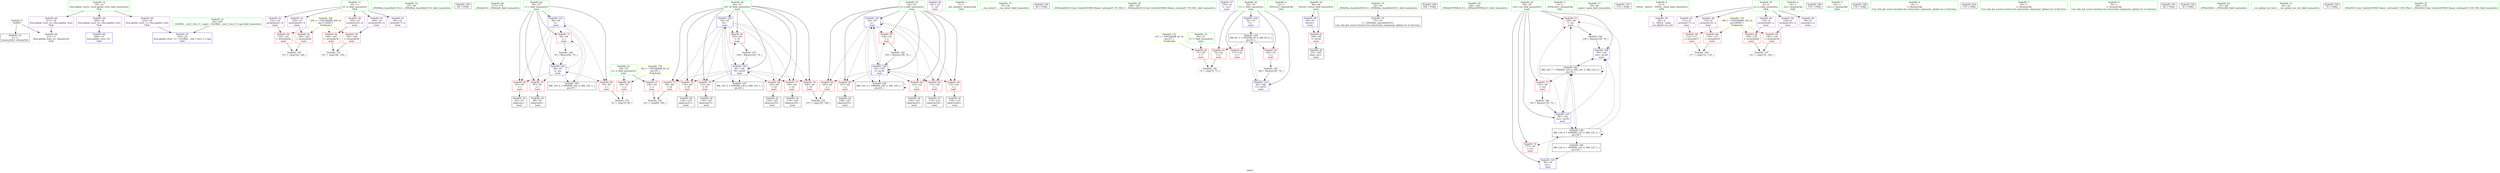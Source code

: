 digraph "SVFG" {
	label="SVFG";

	Node0x55f9d14083f0 [shape=record,color=grey,label="{NodeID: 0\nNullPtr}"];
	Node0x55f9d14083f0 -> Node0x55f9d141eda0[style=solid];
	Node0x55f9d14083f0 -> Node0x55f9d141fd00[style=solid];
	Node0x55f9d1431cf0 [shape=record,color=yellow,style=double,label="{NodeID: 180\n20V_1 = ENCHI(MR_20V_0)\npts\{110000 \}\nFun[main]}"];
	Node0x55f9d1431cf0 -> Node0x55f9d1422dd0[style=dashed];
	Node0x55f9d1431cf0 -> Node0x55f9d1422ea0[style=dashed];
	Node0x55f9d1431cf0 -> Node0x55f9d1423110[style=dashed];
	Node0x55f9d1431cf0 -> Node0x55f9d14231e0[style=dashed];
	Node0x55f9d141fc00 [shape=record,color=blue,label="{NodeID: 97\n210\<--20\nllvm.global_ctors_1\<--_GLOBAL__sub_I_fero_0_1.cpp\nGlob }"];
	Node0x55f9d1409180 [shape=record,color=green,label="{NodeID: 14\n27\<--28\n_ZNSt8ios_base4InitC1Ev\<--_ZNSt8ios_base4InitC1Ev_field_insensitive\n}"];
	Node0x55f9d14232b0 [shape=record,color=black,label="{NodeID: 194\n86 = PHI()\n}"];
	Node0x55f9d141ea00 [shape=record,color=green,label="{NodeID: 28\n173\<--174\n_ZNSolsEi\<--_ZNSolsEi_field_insensitive\n}"];
	Node0x55f9d141f620 [shape=record,color=black,label="{NodeID: 42\n144\<--143\nidxprom33\<--\nmain\n}"];
	Node0x55f9d14211a0 [shape=record,color=purple,label="{NodeID: 56\n167\<--14\n\<--.str\nmain\n}"];
	Node0x55f9d1427550 [shape=record,color=grey,label="{NodeID: 153\n81 = cmp(79, 80, )\n}"];
	Node0x55f9d1421d90 [shape=record,color=red,label="{NodeID: 70\n87\<--56\n\<--i\nmain\n}"];
	Node0x55f9d1421d90 -> Node0x55f9d141f070[style=solid];
	Node0x55f9d142f6d0 [shape=record,color=black,label="{NodeID: 167\nMR_14V_2 = PHI(MR_14V_4, MR_14V_1, )\npts\{61 \}\n}"];
	Node0x55f9d142f6d0 -> Node0x55f9d1420210[style=dashed];
	Node0x55f9d14228f0 [shape=record,color=red,label="{NodeID: 84\n123\<--62\n\<--j\nmain\n}"];
	Node0x55f9d14228f0 -> Node0x55f9d141f3b0[style=solid];
	Node0x55f9d1407500 [shape=record,color=green,label="{NodeID: 1\n7\<--1\n__dso_handle\<--dummyObj\nGlob }"];
	Node0x55f9d141fd00 [shape=record,color=blue, style = dotted,label="{NodeID: 98\n211\<--3\nllvm.global_ctors_2\<--dummyVal\nGlob }"];
	Node0x55f9d1409250 [shape=record,color=green,label="{NodeID: 15\n33\<--34\n__cxa_atexit\<--__cxa_atexit_field_insensitive\n}"];
	Node0x55f9d1423410 [shape=record,color=black,label="{NodeID: 195\n90 = PHI()\n}"];
	Node0x55f9d141ead0 [shape=record,color=green,label="{NodeID: 29\n180\<--181\n_ZSt4endlIcSt11char_traitsIcEERSt13basic_ostreamIT_T0_ES6_\<--_ZSt4endlIcSt11char_traitsIcEERSt13basic_ostreamIT_T0_ES6__field_insensitive\n}"];
	Node0x55f9d141f6f0 [shape=record,color=black,label="{NodeID: 43\n148\<--147\nidxprom35\<--\nmain\n}"];
	Node0x55f9d1421270 [shape=record,color=purple,label="{NodeID: 57\n175\<--16\n\<--.str.1\nmain\n}"];
	Node0x55f9d14276d0 [shape=record,color=grey,label="{NodeID: 154\n74 = cmp(72, 73, )\n}"];
	Node0x55f9d1421e60 [shape=record,color=red,label="{NodeID: 71\n92\<--56\n\<--i\nmain\n}"];
	Node0x55f9d1421e60 -> Node0x55f9d1426ad0[style=solid];
	Node0x55f9d142fbd0 [shape=record,color=black,label="{NodeID: 168\nMR_16V_2 = PHI(MR_16V_3, MR_16V_1, )\npts\{63 \}\n}"];
	Node0x55f9d142fbd0 -> Node0x55f9d14202e0[style=dashed];
	Node0x55f9d142fbd0 -> Node0x55f9d142fbd0[style=dashed];
	Node0x55f9d14229c0 [shape=record,color=red,label="{NodeID: 85\n137\<--62\n\<--j\nmain\n}"];
	Node0x55f9d14229c0 -> Node0x55f9d141f550[style=solid];
	Node0x55f9d1408740 [shape=record,color=green,label="{NodeID: 2\n12\<--1\n_ZSt3cin\<--dummyObj\nGlob }"];
	Node0x55f9d141fe00 [shape=record,color=blue,label="{NodeID: 99\n48\<--65\nretval\<--\nmain\n}"];
	Node0x55f9d141fe00 -> Node0x55f9d1421640[style=dashed];
	Node0x55f9d1409320 [shape=record,color=green,label="{NodeID: 16\n32\<--38\n_ZNSt8ios_base4InitD1Ev\<--_ZNSt8ios_base4InitD1Ev_field_insensitive\n}"];
	Node0x55f9d1409320 -> Node0x55f9d141eea0[style=solid];
	Node0x55f9d14234e0 [shape=record,color=black,label="{NodeID: 196\n168 = PHI()\n}"];
	Node0x55f9d141eba0 [shape=record,color=green,label="{NodeID: 30\n182\<--183\n_ZNSolsEPFRSoS_E\<--_ZNSolsEPFRSoS_E_field_insensitive\n}"];
	Node0x55f9d141f7c0 [shape=record,color=black,label="{NodeID: 44\n47\<--189\nmain_ret\<--\nmain\n}"];
	Node0x55f9d1421340 [shape=record,color=purple,label="{NodeID: 58\n209\<--18\nllvm.global_ctors_0\<--llvm.global_ctors\nGlob }"];
	Node0x55f9d1421340 -> Node0x55f9d141fb00[style=solid];
	Node0x55f9d1427850 [shape=record,color=grey,label="{NodeID: 155\n107 = cmp(105, 106, )\n}"];
	Node0x55f9d1421f30 [shape=record,color=red,label="{NodeID: 72\n129\<--58\n\<--res\nmain\n}"];
	Node0x55f9d1421f30 -> Node0x55f9d14267d0[style=solid];
	Node0x55f9d1422a90 [shape=record,color=red,label="{NodeID: 86\n147\<--62\n\<--j\nmain\n}"];
	Node0x55f9d1422a90 -> Node0x55f9d141f6f0[style=solid];
	Node0x55f9d1408a80 [shape=record,color=green,label="{NodeID: 3\n13\<--1\n_ZSt4cout\<--dummyObj\nGlob }"];
	Node0x55f9d141fed0 [shape=record,color=blue,label="{NodeID: 100\n52\<--70\nC\<--\nmain\n}"];
	Node0x55f9d141fed0 -> Node0x55f9d142e7d0[style=dashed];
	Node0x55f9d141e190 [shape=record,color=green,label="{NodeID: 17\n45\<--46\nmain\<--main_field_insensitive\n}"];
	Node0x55f9d1423610 [shape=record,color=black,label="{NodeID: 197\n172 = PHI()\n}"];
	Node0x55f9d141eca0 [shape=record,color=green,label="{NodeID: 31\n20\<--205\n_GLOBAL__sub_I_fero_0_1.cpp\<--_GLOBAL__sub_I_fero_0_1.cpp_field_insensitive\n}"];
	Node0x55f9d141eca0 -> Node0x55f9d141fc00[style=solid];
	Node0x55f9d141f890 [shape=record,color=purple,label="{NodeID: 45\n29\<--4\n\<--_ZStL8__ioinit\n__cxx_global_var_init\n}"];
	Node0x55f9d1421440 [shape=record,color=purple,label="{NodeID: 59\n210\<--18\nllvm.global_ctors_1\<--llvm.global_ctors\nGlob }"];
	Node0x55f9d1421440 -> Node0x55f9d141fc00[style=solid];
	Node0x55f9d14279d0 [shape=record,color=grey,label="{NodeID: 156\n117 = cmp(112, 116, )\n}"];
	Node0x55f9d1422000 [shape=record,color=red,label="{NodeID: 73\n153\<--58\n\<--res\nmain\n}"];
	Node0x55f9d1422000 -> Node0x55f9d1426f50[style=solid];
	Node0x55f9d1422b60 [shape=record,color=red,label="{NodeID: 87\n158\<--62\n\<--j\nmain\n}"];
	Node0x55f9d1422b60 -> Node0x55f9d1426dd0[style=solid];
	Node0x55f9d1409de0 [shape=record,color=green,label="{NodeID: 4\n14\<--1\n.str\<--dummyObj\nGlob }"];
	Node0x55f9d141ffa0 [shape=record,color=blue,label="{NodeID: 101\n56\<--65\ni\<--\nmain\n}"];
	Node0x55f9d141ffa0 -> Node0x55f9d1421bf0[style=dashed];
	Node0x55f9d141ffa0 -> Node0x55f9d1421cc0[style=dashed];
	Node0x55f9d141ffa0 -> Node0x55f9d1421d90[style=dashed];
	Node0x55f9d141ffa0 -> Node0x55f9d1421e60[style=dashed];
	Node0x55f9d141ffa0 -> Node0x55f9d1420070[style=dashed];
	Node0x55f9d141ffa0 -> Node0x55f9d142ecd0[style=dashed];
	Node0x55f9d141e220 [shape=record,color=green,label="{NodeID: 18\n48\<--49\nretval\<--retval_field_insensitive\nmain\n}"];
	Node0x55f9d141e220 -> Node0x55f9d1421640[style=solid];
	Node0x55f9d141e220 -> Node0x55f9d141fe00[style=solid];
	Node0x55f9d1423710 [shape=record,color=black,label="{NodeID: 198\n176 = PHI()\n}"];
	Node0x55f9d141eda0 [shape=record,color=black,label="{NodeID: 32\n2\<--3\ndummyVal\<--dummyVal\n}"];
	Node0x55f9d141f960 [shape=record,color=purple,label="{NodeID: 46\n85\<--8\narrayidx\<--a\nmain\n}"];
	Node0x55f9d1421540 [shape=record,color=purple,label="{NodeID: 60\n211\<--18\nllvm.global_ctors_2\<--llvm.global_ctors\nGlob }"];
	Node0x55f9d1421540 -> Node0x55f9d141fd00[style=solid];
	Node0x55f9d1427b50 [shape=record,color=grey,label="{NodeID: 157\n141 = cmp(136, 140, )\n}"];
	Node0x55f9d14220d0 [shape=record,color=red,label="{NodeID: 74\n177\<--58\n\<--res\nmain\n}"];
	Node0x55f9d1422c30 [shape=record,color=red,label="{NodeID: 88\n112\<--111\n\<--arrayidx17\nmain\n}"];
	Node0x55f9d1422c30 -> Node0x55f9d14279d0[style=solid];
	Node0x55f9d1409e70 [shape=record,color=green,label="{NodeID: 5\n16\<--1\n.str.1\<--dummyObj\nGlob }"];
	Node0x55f9d1420070 [shape=record,color=blue,label="{NodeID: 102\n56\<--93\ni\<--inc\nmain\n}"];
	Node0x55f9d1420070 -> Node0x55f9d1421bf0[style=dashed];
	Node0x55f9d1420070 -> Node0x55f9d1421cc0[style=dashed];
	Node0x55f9d1420070 -> Node0x55f9d1421d90[style=dashed];
	Node0x55f9d1420070 -> Node0x55f9d1421e60[style=dashed];
	Node0x55f9d1420070 -> Node0x55f9d1420070[style=dashed];
	Node0x55f9d1420070 -> Node0x55f9d142ecd0[style=dashed];
	Node0x55f9d141e2b0 [shape=record,color=green,label="{NodeID: 19\n50\<--51\nT\<--T_field_insensitive\nmain\n}"];
	Node0x55f9d141e2b0 -> Node0x55f9d1421710[style=solid];
	Node0x55f9d1423810 [shape=record,color=black,label="{NodeID: 199\n178 = PHI()\n}"];
	Node0x55f9d141eea0 [shape=record,color=black,label="{NodeID: 33\n31\<--32\n\<--_ZNSt8ios_base4InitD1Ev\nCan only get source location for instruction, argument, global var or function.}"];
	Node0x55f9d141fa30 [shape=record,color=purple,label="{NodeID: 47\n111\<--8\narrayidx17\<--a\nmain\n}"];
	Node0x55f9d141fa30 -> Node0x55f9d1422c30[style=solid];
	Node0x55f9d14267d0 [shape=record,color=grey,label="{NodeID: 144\n130 = Binary(129, 70, )\n}"];
	Node0x55f9d14267d0 -> Node0x55f9d14203b0[style=solid];
	Node0x55f9d1421640 [shape=record,color=red,label="{NodeID: 61\n189\<--48\n\<--retval\nmain\n}"];
	Node0x55f9d1421640 -> Node0x55f9d141f7c0[style=solid];
	Node0x55f9d142c9d0 [shape=record,color=black,label="{NodeID: 158\nMR_12V_4 = PHI(MR_12V_5, MR_12V_3, )\npts\{59 \}\n}"];
	Node0x55f9d142c9d0 -> Node0x55f9d1421f30[style=dashed];
	Node0x55f9d142c9d0 -> Node0x55f9d14220d0[style=dashed];
	Node0x55f9d142c9d0 -> Node0x55f9d14203b0[style=dashed];
	Node0x55f9d142c9d0 -> Node0x55f9d142c9d0[style=dashed];
	Node0x55f9d142c9d0 -> Node0x55f9d142e2d0[style=dashed];
	Node0x55f9d142c9d0 -> Node0x55f9d142f1d0[style=dashed];
	Node0x55f9d14221a0 [shape=record,color=red,label="{NodeID: 75\n99\<--60\n\<--i9\nmain\n}"];
	Node0x55f9d14221a0 -> Node0x55f9d14273d0[style=solid];
	Node0x55f9d14315f0 [shape=record,color=yellow,style=double,label="{NodeID: 172\n4V_1 = ENCHI(MR_4V_0)\npts\{51 \}\nFun[main]}"];
	Node0x55f9d14315f0 -> Node0x55f9d1421710[style=dashed];
	Node0x55f9d1422d00 [shape=record,color=red,label="{NodeID: 89\n116\<--115\n\<--arrayidx19\nmain\n}"];
	Node0x55f9d1422d00 -> Node0x55f9d14279d0[style=solid];
	Node0x55f9d1408c30 [shape=record,color=green,label="{NodeID: 6\n19\<--1\n\<--dummyObj\nCan only get source location for instruction, argument, global var or function.}"];
	Node0x55f9d1420140 [shape=record,color=blue,label="{NodeID: 103\n58\<--65\nres\<--\nmain\n}"];
	Node0x55f9d1420140 -> Node0x55f9d142c9d0[style=dashed];
	Node0x55f9d141e380 [shape=record,color=green,label="{NodeID: 20\n52\<--53\nC\<--C_field_insensitive\nmain\n}"];
	Node0x55f9d141e380 -> Node0x55f9d14217e0[style=solid];
	Node0x55f9d141e380 -> Node0x55f9d14218b0[style=solid];
	Node0x55f9d141e380 -> Node0x55f9d1421980[style=solid];
	Node0x55f9d141e380 -> Node0x55f9d141fed0[style=solid];
	Node0x55f9d141e380 -> Node0x55f9d14206f0[style=solid];
	Node0x55f9d1423910 [shape=record,color=black,label="{NodeID: 200\n179 = PHI()\n}"];
	Node0x55f9d141efa0 [shape=record,color=black,label="{NodeID: 34\n84\<--83\nidxprom\<--\nmain\n}"];
	Node0x55f9d1420b20 [shape=record,color=purple,label="{NodeID: 48\n115\<--8\narrayidx19\<--a\nmain\n}"];
	Node0x55f9d1420b20 -> Node0x55f9d1422d00[style=solid];
	Node0x55f9d1426950 [shape=record,color=grey,label="{NodeID: 145\n186 = Binary(185, 70, )\n}"];
	Node0x55f9d1426950 -> Node0x55f9d14206f0[style=solid];
	Node0x55f9d1421710 [shape=record,color=red,label="{NodeID: 62\n73\<--50\n\<--T\nmain\n}"];
	Node0x55f9d1421710 -> Node0x55f9d14276d0[style=solid];
	Node0x55f9d1422270 [shape=record,color=red,label="{NodeID: 76\n106\<--60\n\<--i9\nmain\n}"];
	Node0x55f9d1422270 -> Node0x55f9d1427850[style=solid];
	Node0x55f9d1422dd0 [shape=record,color=red,label="{NodeID: 90\n122\<--121\n\<--arrayidx22\nmain\n}"];
	Node0x55f9d1422dd0 -> Node0x55f9d14270d0[style=solid];
	Node0x55f9d1408cc0 [shape=record,color=green,label="{NodeID: 7\n65\<--1\n\<--dummyObj\nCan only get source location for instruction, argument, global var or function.}"];
	Node0x55f9d1420210 [shape=record,color=blue,label="{NodeID: 104\n60\<--65\ni9\<--\nmain\n}"];
	Node0x55f9d1420210 -> Node0x55f9d14221a0[style=dashed];
	Node0x55f9d1420210 -> Node0x55f9d1422270[style=dashed];
	Node0x55f9d1420210 -> Node0x55f9d1422340[style=dashed];
	Node0x55f9d1420210 -> Node0x55f9d1422410[style=dashed];
	Node0x55f9d1420210 -> Node0x55f9d14224e0[style=dashed];
	Node0x55f9d1420210 -> Node0x55f9d14225b0[style=dashed];
	Node0x55f9d1420210 -> Node0x55f9d1422680[style=dashed];
	Node0x55f9d1420210 -> Node0x55f9d1420620[style=dashed];
	Node0x55f9d1420210 -> Node0x55f9d142f6d0[style=dashed];
	Node0x55f9d141e450 [shape=record,color=green,label="{NodeID: 21\n54\<--55\nn\<--n_field_insensitive\nmain\n}"];
	Node0x55f9d141e450 -> Node0x55f9d1421a50[style=solid];
	Node0x55f9d141e450 -> Node0x55f9d1421b20[style=solid];
	Node0x55f9d141f070 [shape=record,color=black,label="{NodeID: 35\n88\<--87\nidxprom6\<--\nmain\n}"];
	Node0x55f9d1420bf0 [shape=record,color=purple,label="{NodeID: 49\n135\<--8\narrayidx28\<--a\nmain\n}"];
	Node0x55f9d1420bf0 -> Node0x55f9d1422f70[style=solid];
	Node0x55f9d1426ad0 [shape=record,color=grey,label="{NodeID: 146\n93 = Binary(92, 70, )\n}"];
	Node0x55f9d1426ad0 -> Node0x55f9d1420070[style=solid];
	Node0x55f9d14217e0 [shape=record,color=red,label="{NodeID: 63\n72\<--52\n\<--C\nmain\n}"];
	Node0x55f9d14217e0 -> Node0x55f9d14276d0[style=solid];
	Node0x55f9d1422340 [shape=record,color=red,label="{NodeID: 77\n109\<--60\n\<--i9\nmain\n}"];
	Node0x55f9d1422340 -> Node0x55f9d141f140[style=solid];
	Node0x55f9d14317b0 [shape=record,color=yellow,style=double,label="{NodeID: 174\n8V_1 = ENCHI(MR_8V_0)\npts\{55 \}\nFun[main]}"];
	Node0x55f9d14317b0 -> Node0x55f9d1421a50[style=dashed];
	Node0x55f9d14317b0 -> Node0x55f9d1421b20[style=dashed];
	Node0x55f9d1422ea0 [shape=record,color=red,label="{NodeID: 91\n126\<--125\n\<--arrayidx24\nmain\n}"];
	Node0x55f9d1422ea0 -> Node0x55f9d14270d0[style=solid];
	Node0x55f9d1408840 [shape=record,color=green,label="{NodeID: 8\n70\<--1\n\<--dummyObj\nCan only get source location for instruction, argument, global var or function.}"];
	Node0x55f9d14202e0 [shape=record,color=blue,label="{NodeID: 105\n62\<--65\nj\<--\nmain\n}"];
	Node0x55f9d14202e0 -> Node0x55f9d1422750[style=dashed];
	Node0x55f9d14202e0 -> Node0x55f9d1422820[style=dashed];
	Node0x55f9d14202e0 -> Node0x55f9d14228f0[style=dashed];
	Node0x55f9d14202e0 -> Node0x55f9d14229c0[style=dashed];
	Node0x55f9d14202e0 -> Node0x55f9d1422a90[style=dashed];
	Node0x55f9d14202e0 -> Node0x55f9d1422b60[style=dashed];
	Node0x55f9d14202e0 -> Node0x55f9d14202e0[style=dashed];
	Node0x55f9d14202e0 -> Node0x55f9d1420550[style=dashed];
	Node0x55f9d14202e0 -> Node0x55f9d142fbd0[style=dashed];
	Node0x55f9d141e520 [shape=record,color=green,label="{NodeID: 22\n56\<--57\ni\<--i_field_insensitive\nmain\n}"];
	Node0x55f9d141e520 -> Node0x55f9d1421bf0[style=solid];
	Node0x55f9d141e520 -> Node0x55f9d1421cc0[style=solid];
	Node0x55f9d141e520 -> Node0x55f9d1421d90[style=solid];
	Node0x55f9d141e520 -> Node0x55f9d1421e60[style=solid];
	Node0x55f9d141e520 -> Node0x55f9d141ffa0[style=solid];
	Node0x55f9d141e520 -> Node0x55f9d1420070[style=solid];
	Node0x55f9d141f140 [shape=record,color=black,label="{NodeID: 36\n110\<--109\nidxprom16\<--\nmain\n}"];
	Node0x55f9d1420cc0 [shape=record,color=purple,label="{NodeID: 50\n139\<--8\narrayidx30\<--a\nmain\n}"];
	Node0x55f9d1420cc0 -> Node0x55f9d1423040[style=solid];
	Node0x55f9d1426c50 [shape=record,color=grey,label="{NodeID: 147\n164 = Binary(163, 70, )\n}"];
	Node0x55f9d1426c50 -> Node0x55f9d1420620[style=solid];
	Node0x55f9d14218b0 [shape=record,color=red,label="{NodeID: 64\n171\<--52\n\<--C\nmain\n}"];
	Node0x55f9d1422410 [shape=record,color=red,label="{NodeID: 78\n119\<--60\n\<--i9\nmain\n}"];
	Node0x55f9d1422410 -> Node0x55f9d141f2e0[style=solid];
	Node0x55f9d1422f70 [shape=record,color=red,label="{NodeID: 92\n136\<--135\n\<--arrayidx28\nmain\n}"];
	Node0x55f9d1422f70 -> Node0x55f9d1427b50[style=solid];
	Node0x55f9d1408910 [shape=record,color=green,label="{NodeID: 9\n4\<--6\n_ZStL8__ioinit\<--_ZStL8__ioinit_field_insensitive\nGlob }"];
	Node0x55f9d1408910 -> Node0x55f9d141f890[style=solid];
	Node0x55f9d14203b0 [shape=record,color=blue,label="{NodeID: 106\n58\<--130\nres\<--inc26\nmain\n}"];
	Node0x55f9d14203b0 -> Node0x55f9d142e2d0[style=dashed];
	Node0x55f9d141e5f0 [shape=record,color=green,label="{NodeID: 23\n58\<--59\nres\<--res_field_insensitive\nmain\n}"];
	Node0x55f9d141e5f0 -> Node0x55f9d1421f30[style=solid];
	Node0x55f9d141e5f0 -> Node0x55f9d1422000[style=solid];
	Node0x55f9d141e5f0 -> Node0x55f9d14220d0[style=solid];
	Node0x55f9d141e5f0 -> Node0x55f9d1420140[style=solid];
	Node0x55f9d141e5f0 -> Node0x55f9d14203b0[style=solid];
	Node0x55f9d141e5f0 -> Node0x55f9d1420480[style=solid];
	Node0x55f9d141f210 [shape=record,color=black,label="{NodeID: 37\n114\<--113\nidxprom18\<--\nmain\n}"];
	Node0x55f9d1420d90 [shape=record,color=purple,label="{NodeID: 51\n89\<--10\narrayidx7\<--b\nmain\n}"];
	Node0x55f9d1426dd0 [shape=record,color=grey,label="{NodeID: 148\n159 = Binary(158, 70, )\n}"];
	Node0x55f9d1426dd0 -> Node0x55f9d1420550[style=solid];
	Node0x55f9d1421980 [shape=record,color=red,label="{NodeID: 65\n185\<--52\n\<--C\nmain\n}"];
	Node0x55f9d1421980 -> Node0x55f9d1426950[style=solid];
	Node0x55f9d14224e0 [shape=record,color=red,label="{NodeID: 79\n133\<--60\n\<--i9\nmain\n}"];
	Node0x55f9d14224e0 -> Node0x55f9d141f480[style=solid];
	Node0x55f9d1423040 [shape=record,color=red,label="{NodeID: 93\n140\<--139\n\<--arrayidx30\nmain\n}"];
	Node0x55f9d1423040 -> Node0x55f9d1427b50[style=solid];
	Node0x55f9d1408e40 [shape=record,color=green,label="{NodeID: 10\n8\<--9\na\<--a_field_insensitive\nGlob }"];
	Node0x55f9d1408e40 -> Node0x55f9d141f960[style=solid];
	Node0x55f9d1408e40 -> Node0x55f9d141fa30[style=solid];
	Node0x55f9d1408e40 -> Node0x55f9d1420b20[style=solid];
	Node0x55f9d1408e40 -> Node0x55f9d1420bf0[style=solid];
	Node0x55f9d1408e40 -> Node0x55f9d1420cc0[style=solid];
	Node0x55f9d1420480 [shape=record,color=blue,label="{NodeID: 107\n58\<--154\nres\<--inc39\nmain\n}"];
	Node0x55f9d1420480 -> Node0x55f9d1421f30[style=dashed];
	Node0x55f9d1420480 -> Node0x55f9d14203b0[style=dashed];
	Node0x55f9d1420480 -> Node0x55f9d142c9d0[style=dashed];
	Node0x55f9d1420480 -> Node0x55f9d142e2d0[style=dashed];
	Node0x55f9d141e6c0 [shape=record,color=green,label="{NodeID: 24\n60\<--61\ni9\<--i9_field_insensitive\nmain\n}"];
	Node0x55f9d141e6c0 -> Node0x55f9d14221a0[style=solid];
	Node0x55f9d141e6c0 -> Node0x55f9d1422270[style=solid];
	Node0x55f9d141e6c0 -> Node0x55f9d1422340[style=solid];
	Node0x55f9d141e6c0 -> Node0x55f9d1422410[style=solid];
	Node0x55f9d141e6c0 -> Node0x55f9d14224e0[style=solid];
	Node0x55f9d141e6c0 -> Node0x55f9d14225b0[style=solid];
	Node0x55f9d141e6c0 -> Node0x55f9d1422680[style=solid];
	Node0x55f9d141e6c0 -> Node0x55f9d1420210[style=solid];
	Node0x55f9d141e6c0 -> Node0x55f9d1420620[style=solid];
	Node0x55f9d141f2e0 [shape=record,color=black,label="{NodeID: 38\n120\<--119\nidxprom21\<--\nmain\n}"];
	Node0x55f9d1420e60 [shape=record,color=purple,label="{NodeID: 52\n121\<--10\narrayidx22\<--b\nmain\n}"];
	Node0x55f9d1420e60 -> Node0x55f9d1422dd0[style=solid];
	Node0x55f9d1426f50 [shape=record,color=grey,label="{NodeID: 149\n154 = Binary(153, 70, )\n}"];
	Node0x55f9d1426f50 -> Node0x55f9d1420480[style=solid];
	Node0x55f9d1421a50 [shape=record,color=red,label="{NodeID: 66\n80\<--54\n\<--n\nmain\n}"];
	Node0x55f9d1421a50 -> Node0x55f9d1427550[style=solid];
	Node0x55f9d142e2d0 [shape=record,color=black,label="{NodeID: 163\nMR_12V_7 = PHI(MR_12V_6, MR_12V_5, MR_12V_5, )\npts\{59 \}\n}"];
	Node0x55f9d142e2d0 -> Node0x55f9d1421f30[style=dashed];
	Node0x55f9d142e2d0 -> Node0x55f9d1422000[style=dashed];
	Node0x55f9d142e2d0 -> Node0x55f9d14203b0[style=dashed];
	Node0x55f9d142e2d0 -> Node0x55f9d1420480[style=dashed];
	Node0x55f9d142e2d0 -> Node0x55f9d142c9d0[style=dashed];
	Node0x55f9d142e2d0 -> Node0x55f9d142e2d0[style=dashed];
	Node0x55f9d14225b0 [shape=record,color=red,label="{NodeID: 80\n143\<--60\n\<--i9\nmain\n}"];
	Node0x55f9d14225b0 -> Node0x55f9d141f620[style=solid];
	Node0x55f9d1423110 [shape=record,color=red,label="{NodeID: 94\n146\<--145\n\<--arrayidx34\nmain\n}"];
	Node0x55f9d1423110 -> Node0x55f9d1427250[style=solid];
	Node0x55f9d1408f10 [shape=record,color=green,label="{NodeID: 11\n10\<--11\nb\<--b_field_insensitive\nGlob }"];
	Node0x55f9d1408f10 -> Node0x55f9d1420d90[style=solid];
	Node0x55f9d1408f10 -> Node0x55f9d1420e60[style=solid];
	Node0x55f9d1408f10 -> Node0x55f9d1420f30[style=solid];
	Node0x55f9d1408f10 -> Node0x55f9d1421000[style=solid];
	Node0x55f9d1408f10 -> Node0x55f9d14210d0[style=solid];
	Node0x55f9d1234520 [shape=record,color=black,label="{NodeID: 191\n66 = PHI()\n}"];
	Node0x55f9d1420550 [shape=record,color=blue,label="{NodeID: 108\n62\<--159\nj\<--inc42\nmain\n}"];
	Node0x55f9d1420550 -> Node0x55f9d1422750[style=dashed];
	Node0x55f9d1420550 -> Node0x55f9d1422820[style=dashed];
	Node0x55f9d1420550 -> Node0x55f9d14228f0[style=dashed];
	Node0x55f9d1420550 -> Node0x55f9d14229c0[style=dashed];
	Node0x55f9d1420550 -> Node0x55f9d1422a90[style=dashed];
	Node0x55f9d1420550 -> Node0x55f9d1422b60[style=dashed];
	Node0x55f9d1420550 -> Node0x55f9d14202e0[style=dashed];
	Node0x55f9d1420550 -> Node0x55f9d1420550[style=dashed];
	Node0x55f9d1420550 -> Node0x55f9d142fbd0[style=dashed];
	Node0x55f9d141e790 [shape=record,color=green,label="{NodeID: 25\n62\<--63\nj\<--j_field_insensitive\nmain\n}"];
	Node0x55f9d141e790 -> Node0x55f9d1422750[style=solid];
	Node0x55f9d141e790 -> Node0x55f9d1422820[style=solid];
	Node0x55f9d141e790 -> Node0x55f9d14228f0[style=solid];
	Node0x55f9d141e790 -> Node0x55f9d14229c0[style=solid];
	Node0x55f9d141e790 -> Node0x55f9d1422a90[style=solid];
	Node0x55f9d141e790 -> Node0x55f9d1422b60[style=solid];
	Node0x55f9d141e790 -> Node0x55f9d14202e0[style=solid];
	Node0x55f9d141e790 -> Node0x55f9d1420550[style=solid];
	Node0x55f9d141f3b0 [shape=record,color=black,label="{NodeID: 39\n124\<--123\nidxprom23\<--\nmain\n}"];
	Node0x55f9d1420f30 [shape=record,color=purple,label="{NodeID: 53\n125\<--10\narrayidx24\<--b\nmain\n}"];
	Node0x55f9d1420f30 -> Node0x55f9d1422ea0[style=solid];
	Node0x55f9d14270d0 [shape=record,color=grey,label="{NodeID: 150\n127 = cmp(122, 126, )\n}"];
	Node0x55f9d1421b20 [shape=record,color=red,label="{NodeID: 67\n100\<--54\n\<--n\nmain\n}"];
	Node0x55f9d1421b20 -> Node0x55f9d14273d0[style=solid];
	Node0x55f9d142e7d0 [shape=record,color=black,label="{NodeID: 164\nMR_6V_3 = PHI(MR_6V_4, MR_6V_2, )\npts\{53 \}\n}"];
	Node0x55f9d142e7d0 -> Node0x55f9d14217e0[style=dashed];
	Node0x55f9d142e7d0 -> Node0x55f9d14218b0[style=dashed];
	Node0x55f9d142e7d0 -> Node0x55f9d1421980[style=dashed];
	Node0x55f9d142e7d0 -> Node0x55f9d14206f0[style=dashed];
	Node0x55f9d1422680 [shape=record,color=red,label="{NodeID: 81\n163\<--60\n\<--i9\nmain\n}"];
	Node0x55f9d1422680 -> Node0x55f9d1426c50[style=solid];
	Node0x55f9d14231e0 [shape=record,color=red,label="{NodeID: 95\n150\<--149\n\<--arrayidx36\nmain\n}"];
	Node0x55f9d14231e0 -> Node0x55f9d1427250[style=solid];
	Node0x55f9d1408fe0 [shape=record,color=green,label="{NodeID: 12\n18\<--22\nllvm.global_ctors\<--llvm.global_ctors_field_insensitive\nGlob }"];
	Node0x55f9d1408fe0 -> Node0x55f9d1421340[style=solid];
	Node0x55f9d1408fe0 -> Node0x55f9d1421440[style=solid];
	Node0x55f9d1408fe0 -> Node0x55f9d1421540[style=solid];
	Node0x55f9d14396b0 [shape=record,color=black,label="{NodeID: 192\n30 = PHI()\n}"];
	Node0x55f9d1420620 [shape=record,color=blue,label="{NodeID: 109\n60\<--164\ni9\<--inc45\nmain\n}"];
	Node0x55f9d1420620 -> Node0x55f9d14221a0[style=dashed];
	Node0x55f9d1420620 -> Node0x55f9d1422270[style=dashed];
	Node0x55f9d1420620 -> Node0x55f9d1422340[style=dashed];
	Node0x55f9d1420620 -> Node0x55f9d1422410[style=dashed];
	Node0x55f9d1420620 -> Node0x55f9d14224e0[style=dashed];
	Node0x55f9d1420620 -> Node0x55f9d14225b0[style=dashed];
	Node0x55f9d1420620 -> Node0x55f9d1422680[style=dashed];
	Node0x55f9d1420620 -> Node0x55f9d1420620[style=dashed];
	Node0x55f9d1420620 -> Node0x55f9d142f6d0[style=dashed];
	Node0x55f9d141e860 [shape=record,color=green,label="{NodeID: 26\n67\<--68\n_ZNSirsERi\<--_ZNSirsERi_field_insensitive\n}"];
	Node0x55f9d141f480 [shape=record,color=black,label="{NodeID: 40\n134\<--133\nidxprom27\<--\nmain\n}"];
	Node0x55f9d1421000 [shape=record,color=purple,label="{NodeID: 54\n145\<--10\narrayidx34\<--b\nmain\n}"];
	Node0x55f9d1421000 -> Node0x55f9d1423110[style=solid];
	Node0x55f9d1427250 [shape=record,color=grey,label="{NodeID: 151\n151 = cmp(146, 150, )\n}"];
	Node0x55f9d1421bf0 [shape=record,color=red,label="{NodeID: 68\n79\<--56\n\<--i\nmain\n}"];
	Node0x55f9d1421bf0 -> Node0x55f9d1427550[style=solid];
	Node0x55f9d142ecd0 [shape=record,color=black,label="{NodeID: 165\nMR_10V_2 = PHI(MR_10V_4, MR_10V_1, )\npts\{57 \}\n}"];
	Node0x55f9d142ecd0 -> Node0x55f9d141ffa0[style=dashed];
	Node0x55f9d1422750 [shape=record,color=red,label="{NodeID: 82\n105\<--62\n\<--j\nmain\n}"];
	Node0x55f9d1422750 -> Node0x55f9d1427850[style=solid];
	Node0x55f9d1431c10 [shape=record,color=yellow,style=double,label="{NodeID: 179\n18V_1 = ENCHI(MR_18V_0)\npts\{90000 \}\nFun[main]}"];
	Node0x55f9d1431c10 -> Node0x55f9d1422c30[style=dashed];
	Node0x55f9d1431c10 -> Node0x55f9d1422d00[style=dashed];
	Node0x55f9d1431c10 -> Node0x55f9d1422f70[style=dashed];
	Node0x55f9d1431c10 -> Node0x55f9d1423040[style=dashed];
	Node0x55f9d141fb00 [shape=record,color=blue,label="{NodeID: 96\n209\<--19\nllvm.global_ctors_0\<--\nGlob }"];
	Node0x55f9d14090b0 [shape=record,color=green,label="{NodeID: 13\n23\<--24\n__cxx_global_var_init\<--__cxx_global_var_init_field_insensitive\n}"];
	Node0x55f9d14397b0 [shape=record,color=black,label="{NodeID: 193\n76 = PHI()\n}"];
	Node0x55f9d14206f0 [shape=record,color=blue,label="{NodeID: 110\n52\<--186\nC\<--inc53\nmain\n}"];
	Node0x55f9d14206f0 -> Node0x55f9d142e7d0[style=dashed];
	Node0x55f9d141e930 [shape=record,color=green,label="{NodeID: 27\n169\<--170\n_ZStlsISt11char_traitsIcEERSt13basic_ostreamIcT_ES5_PKc\<--_ZStlsISt11char_traitsIcEERSt13basic_ostreamIcT_ES5_PKc_field_insensitive\n}"];
	Node0x55f9d141f550 [shape=record,color=black,label="{NodeID: 41\n138\<--137\nidxprom29\<--\nmain\n}"];
	Node0x55f9d14210d0 [shape=record,color=purple,label="{NodeID: 55\n149\<--10\narrayidx36\<--b\nmain\n}"];
	Node0x55f9d14210d0 -> Node0x55f9d14231e0[style=solid];
	Node0x55f9d14273d0 [shape=record,color=grey,label="{NodeID: 152\n101 = cmp(99, 100, )\n}"];
	Node0x55f9d1421cc0 [shape=record,color=red,label="{NodeID: 69\n83\<--56\n\<--i\nmain\n}"];
	Node0x55f9d1421cc0 -> Node0x55f9d141efa0[style=solid];
	Node0x55f9d142f1d0 [shape=record,color=black,label="{NodeID: 166\nMR_12V_2 = PHI(MR_12V_4, MR_12V_1, )\npts\{59 \}\n}"];
	Node0x55f9d142f1d0 -> Node0x55f9d1420140[style=dashed];
	Node0x55f9d1422820 [shape=record,color=red,label="{NodeID: 83\n113\<--62\n\<--j\nmain\n}"];
	Node0x55f9d1422820 -> Node0x55f9d141f210[style=solid];
}
